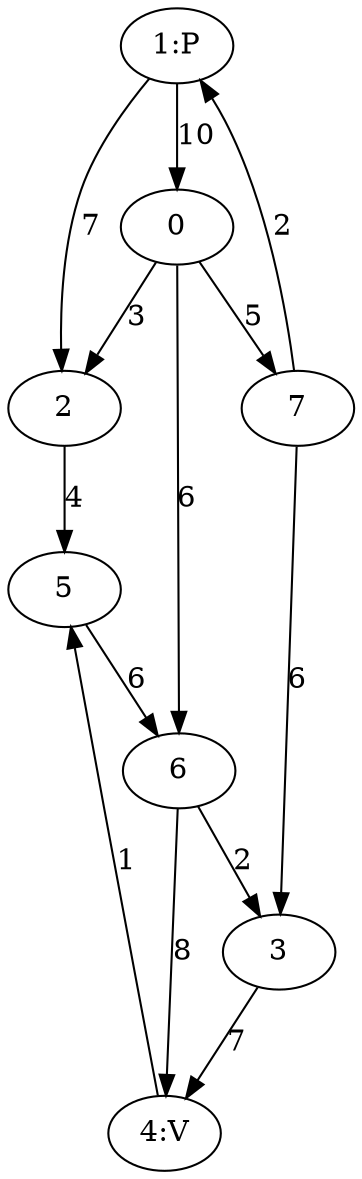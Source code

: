 digraph {
{ rank=source; "1:P" }
{ rank=sink; "4:V" }
0 -> 2[label="3"];
0 -> 6[label="6"];
0 -> 7[label="5"];
"1:P" -> 0[label="10"];
"1:P" -> 2[label="7"];
2 -> 5[label="4"];
3 -> "4:V"[label="7"];
"4:V" -> 5[label="1"];
5 -> 6[label="6"];
6 -> 3[label="2"];
6 -> "4:V"[label="8"];
7 -> "1:P"[label="2"];
7 -> 3[label="6"];
}